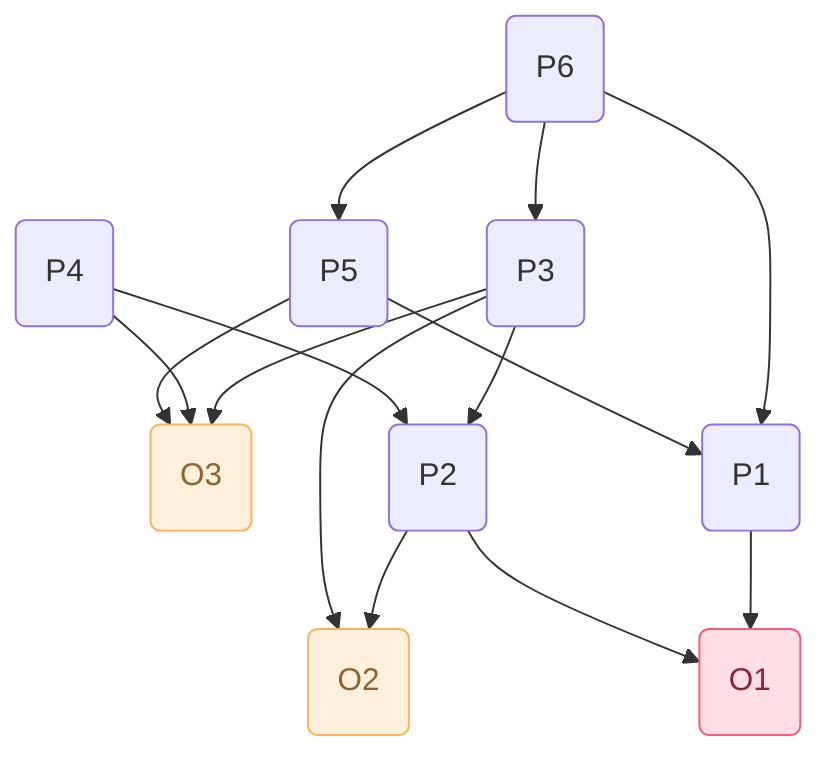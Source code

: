 flowchart TB
    O1(O1)
    O2(O2)
    O3(O3)

    P1(P1)
    P2(P2)
    P3(P3)
    P4(P4)
    P5(P5)
    P6(P6)

    P6 --> P1 & P3 & P5
    P2 & P3 --> O2
    P3 & P4 & P5 --> O3
    P5 --> P1
    P3 & P4 --> P2
    P1 & P2 --> O1

    class O2,O3 Peach;
    class O1 Rose;

    classDef Peach stroke-width:1px, stroke-dasharray:none, stroke:#FBB35A, fill:#FFEFDB, color:#8F632D
    classDef Rose stroke-width:1px, stroke-dasharray:none, stroke:#FF5978, fill:#FFDFE5, color:#8E2236